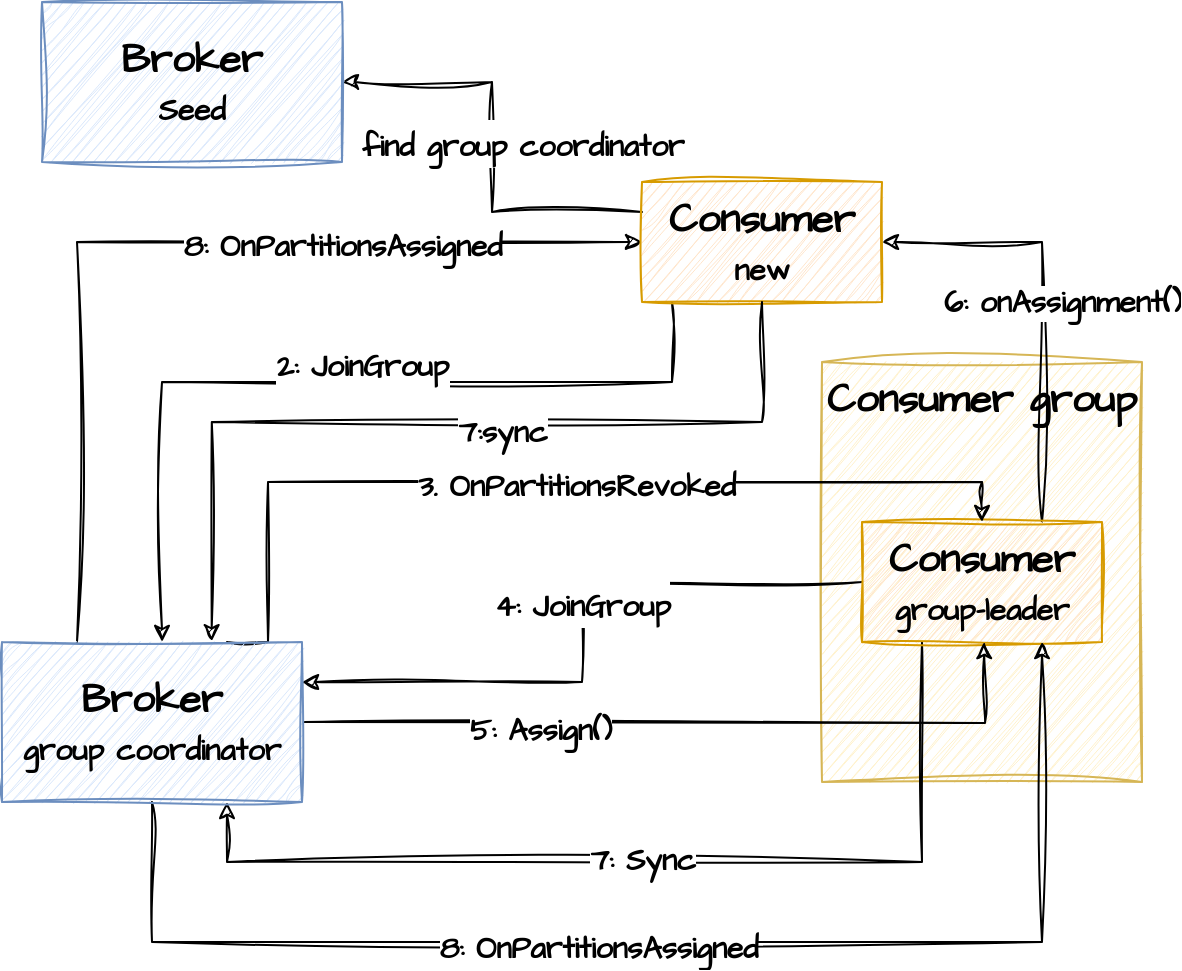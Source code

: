 <mxfile version="22.0.0" type="device">
  <diagram name="Page-1" id="hpcHzb7ciairsFcxodrO">
    <mxGraphModel dx="1036" dy="605" grid="1" gridSize="10" guides="1" tooltips="1" connect="1" arrows="1" fold="1" page="1" pageScale="1" pageWidth="827" pageHeight="1169" math="0" shadow="0">
      <root>
        <mxCell id="0" />
        <mxCell id="1" parent="0" />
        <mxCell id="C4A5u8B9H09UK9R4ihqy-1" value="&lt;b&gt;Consumer group&lt;/b&gt;" style="rounded=0;whiteSpace=wrap;html=1;sketch=1;hachureGap=4;jiggle=2;curveFitting=1;fontFamily=Architects Daughter;fontSource=https%3A%2F%2Ffonts.googleapis.com%2Fcss%3Ffamily%3DArchitects%2BDaughter;fontSize=20;verticalAlign=top;fillColor=#fff2cc;strokeColor=#d6b656;" parent="1" vertex="1">
          <mxGeometry x="470" y="250" width="160" height="210" as="geometry" />
        </mxCell>
        <mxCell id="C4A5u8B9H09UK9R4ihqy-25" style="edgeStyle=orthogonalEdgeStyle;rounded=0;sketch=1;hachureGap=4;jiggle=2;curveFitting=1;orthogonalLoop=1;jettySize=auto;html=1;exitX=0;exitY=0.5;exitDx=0;exitDy=0;entryX=1;entryY=0.25;entryDx=0;entryDy=0;fontFamily=Architects Daughter;fontSource=https%3A%2F%2Ffonts.googleapis.com%2Fcss%3Ffamily%3DArchitects%2BDaughter;fontSize=16;" parent="1" source="C4A5u8B9H09UK9R4ihqy-4" target="C4A5u8B9H09UK9R4ihqy-7" edge="1">
          <mxGeometry relative="1" as="geometry" />
        </mxCell>
        <mxCell id="C4A5u8B9H09UK9R4ihqy-28" value="&lt;b&gt;&lt;font style=&quot;font-size: 15px;&quot;&gt;4: JoinGroup&lt;br&gt;&lt;/font&gt;&lt;/b&gt;" style="edgeLabel;html=1;align=center;verticalAlign=middle;resizable=0;points=[];fontSize=20;fontFamily=Architects Daughter;" parent="C4A5u8B9H09UK9R4ihqy-25" vertex="1" connectable="0">
          <mxGeometry y="-2" relative="1" as="geometry">
            <mxPoint x="2" y="-15" as="offset" />
          </mxGeometry>
        </mxCell>
        <mxCell id="C4A5u8B9H09UK9R4ihqy-31" style="edgeStyle=orthogonalEdgeStyle;rounded=0;sketch=1;hachureGap=4;jiggle=2;curveFitting=1;orthogonalLoop=1;jettySize=auto;html=1;exitX=0.25;exitY=1;exitDx=0;exitDy=0;entryX=0.75;entryY=1;entryDx=0;entryDy=0;fontFamily=Architects Daughter;fontSource=https%3A%2F%2Ffonts.googleapis.com%2Fcss%3Ffamily%3DArchitects%2BDaughter;fontSize=16;" parent="1" source="C4A5u8B9H09UK9R4ihqy-4" target="C4A5u8B9H09UK9R4ihqy-7" edge="1">
          <mxGeometry relative="1" as="geometry">
            <Array as="points">
              <mxPoint x="520" y="500" />
              <mxPoint x="173" y="500" />
            </Array>
          </mxGeometry>
        </mxCell>
        <mxCell id="C4A5u8B9H09UK9R4ihqy-32" value="&lt;b style=&quot;font-size: 15px;&quot;&gt;&lt;font style=&quot;font-size: 15px;&quot;&gt;7: Sync&lt;/font&gt;&lt;/b&gt;" style="edgeLabel;html=1;align=center;verticalAlign=middle;resizable=0;points=[];fontSize=15;fontFamily=Architects Daughter;" parent="C4A5u8B9H09UK9R4ihqy-31" vertex="1" connectable="0">
          <mxGeometry x="0.026" y="-1" relative="1" as="geometry">
            <mxPoint as="offset" />
          </mxGeometry>
        </mxCell>
        <mxCell id="WaVFnX13KgdFPzwtVL8i-6" style="edgeStyle=orthogonalEdgeStyle;rounded=0;sketch=1;hachureGap=4;jiggle=2;curveFitting=1;orthogonalLoop=1;jettySize=auto;html=1;exitX=0.75;exitY=0;exitDx=0;exitDy=0;entryX=1;entryY=0.5;entryDx=0;entryDy=0;fontFamily=Architects Daughter;fontSource=https%3A%2F%2Ffonts.googleapis.com%2Fcss%3Ffamily%3DArchitects%2BDaughter;fontSize=16;" edge="1" parent="1" source="C4A5u8B9H09UK9R4ihqy-4" target="C4A5u8B9H09UK9R4ihqy-9">
          <mxGeometry relative="1" as="geometry" />
        </mxCell>
        <mxCell id="WaVFnX13KgdFPzwtVL8i-7" value="&lt;b style=&quot;font-size: 15px;&quot;&gt;&lt;font style=&quot;font-size: 15px;&quot;&gt;6: onAssignment()&lt;/font&gt;&lt;/b&gt;" style="edgeLabel;html=1;align=center;verticalAlign=middle;resizable=0;points=[];fontSize=15;fontFamily=Architects Daughter;" vertex="1" connectable="0" parent="WaVFnX13KgdFPzwtVL8i-6">
          <mxGeometry x="0.1" y="-4" relative="1" as="geometry">
            <mxPoint x="6" y="11" as="offset" />
          </mxGeometry>
        </mxCell>
        <mxCell id="C4A5u8B9H09UK9R4ihqy-4" value="Consumer&lt;br&gt;&lt;font style=&quot;font-size: 15px;&quot;&gt;group-leader&lt;/font&gt;" style="rounded=0;whiteSpace=wrap;html=1;sketch=1;hachureGap=4;jiggle=2;curveFitting=1;fontFamily=Architects Daughter;fontSource=https%3A%2F%2Ffonts.googleapis.com%2Fcss%3Ffamily%3DArchitects%2BDaughter;fontSize=20;fillColor=#ffe6cc;strokeColor=#d79b00;fontStyle=1" parent="1" vertex="1">
          <mxGeometry x="490" y="330" width="120" height="60" as="geometry" />
        </mxCell>
        <mxCell id="C4A5u8B9H09UK9R4ihqy-26" style="edgeStyle=orthogonalEdgeStyle;rounded=0;sketch=1;hachureGap=4;jiggle=2;curveFitting=1;orthogonalLoop=1;jettySize=auto;html=1;entryX=0.5;entryY=0;entryDx=0;entryDy=0;fontFamily=Architects Daughter;fontSource=https%3A%2F%2Ffonts.googleapis.com%2Fcss%3Ffamily%3DArchitects%2BDaughter;fontSize=16;exitX=0.75;exitY=0;exitDx=0;exitDy=0;" parent="1" source="C4A5u8B9H09UK9R4ihqy-7" target="C4A5u8B9H09UK9R4ihqy-4" edge="1">
          <mxGeometry relative="1" as="geometry">
            <mxPoint x="210" y="400" as="sourcePoint" />
            <Array as="points">
              <mxPoint x="193" y="310" />
              <mxPoint x="550" y="310" />
            </Array>
          </mxGeometry>
        </mxCell>
        <mxCell id="C4A5u8B9H09UK9R4ihqy-27" value="&lt;b&gt;&lt;font style=&quot;font-size: 15px;&quot;&gt;3. OnPartitionsRevoked&lt;/font&gt;&lt;/b&gt;" style="edgeLabel;html=1;align=center;verticalAlign=middle;resizable=0;points=[];fontSize=20;fontFamily=Architects Daughter;" parent="C4A5u8B9H09UK9R4ihqy-26" vertex="1" connectable="0">
          <mxGeometry x="0.048" y="-4" relative="1" as="geometry">
            <mxPoint x="4" y="-4" as="offset" />
          </mxGeometry>
        </mxCell>
        <mxCell id="C4A5u8B9H09UK9R4ihqy-33" style="edgeStyle=orthogonalEdgeStyle;rounded=0;sketch=1;hachureGap=4;jiggle=2;curveFitting=1;orthogonalLoop=1;jettySize=auto;html=1;exitX=0.5;exitY=1;exitDx=0;exitDy=0;entryX=0.75;entryY=1;entryDx=0;entryDy=0;fontFamily=Architects Daughter;fontSource=https%3A%2F%2Ffonts.googleapis.com%2Fcss%3Ffamily%3DArchitects%2BDaughter;fontSize=16;" parent="1" source="C4A5u8B9H09UK9R4ihqy-7" target="C4A5u8B9H09UK9R4ihqy-4" edge="1">
          <mxGeometry relative="1" as="geometry">
            <Array as="points">
              <mxPoint x="135" y="540" />
              <mxPoint x="580" y="540" />
            </Array>
          </mxGeometry>
        </mxCell>
        <mxCell id="C4A5u8B9H09UK9R4ihqy-34" value="&lt;b&gt;&lt;font style=&quot;font-size: 15px;&quot;&gt;8: OnPartitionsAssigned&lt;/font&gt;&lt;/b&gt;" style="edgeLabel;html=1;align=center;verticalAlign=middle;resizable=0;points=[];fontSize=20;fontFamily=Architects Daughter;" parent="C4A5u8B9H09UK9R4ihqy-33" vertex="1" connectable="0">
          <mxGeometry x="-0.025" y="-1" relative="1" as="geometry">
            <mxPoint x="-31" as="offset" />
          </mxGeometry>
        </mxCell>
        <mxCell id="WaVFnX13KgdFPzwtVL8i-2" style="edgeStyle=orthogonalEdgeStyle;rounded=0;sketch=1;hachureGap=4;jiggle=2;curveFitting=1;orthogonalLoop=1;jettySize=auto;html=1;exitX=1;exitY=0.5;exitDx=0;exitDy=0;entryX=0.5;entryY=1;entryDx=0;entryDy=0;fontFamily=Architects Daughter;fontSource=https%3A%2F%2Ffonts.googleapis.com%2Fcss%3Ffamily%3DArchitects%2BDaughter;fontSize=16;startArrow=none;startFill=0;" edge="1" parent="1">
          <mxGeometry relative="1" as="geometry">
            <mxPoint x="211" y="430" as="sourcePoint" />
            <mxPoint x="551" y="390" as="targetPoint" />
          </mxGeometry>
        </mxCell>
        <mxCell id="WaVFnX13KgdFPzwtVL8i-3" value="&lt;font style=&quot;font-size: 15px;&quot;&gt;5: Assign()&lt;/font&gt;" style="edgeLabel;html=1;align=center;verticalAlign=middle;resizable=0;points=[];fontSize=20;fontFamily=Architects Daughter;fontStyle=1" vertex="1" connectable="0" parent="WaVFnX13KgdFPzwtVL8i-2">
          <mxGeometry x="-0.381" y="-2" relative="1" as="geometry">
            <mxPoint as="offset" />
          </mxGeometry>
        </mxCell>
        <mxCell id="WaVFnX13KgdFPzwtVL8i-8" style="edgeStyle=orthogonalEdgeStyle;rounded=0;sketch=1;hachureGap=4;jiggle=2;curveFitting=1;orthogonalLoop=1;jettySize=auto;html=1;exitX=0.25;exitY=0;exitDx=0;exitDy=0;entryX=0;entryY=0.5;entryDx=0;entryDy=0;fontFamily=Architects Daughter;fontSource=https%3A%2F%2Ffonts.googleapis.com%2Fcss%3Ffamily%3DArchitects%2BDaughter;fontSize=16;" edge="1" parent="1" source="C4A5u8B9H09UK9R4ihqy-7" target="C4A5u8B9H09UK9R4ihqy-9">
          <mxGeometry relative="1" as="geometry" />
        </mxCell>
        <mxCell id="C4A5u8B9H09UK9R4ihqy-7" value="&lt;b&gt;Broker&lt;br&gt;&lt;font style=&quot;font-size: 15px;&quot;&gt;group coordinator&lt;/font&gt;&lt;br&gt;&lt;/b&gt;" style="rounded=0;whiteSpace=wrap;html=1;sketch=1;hachureGap=4;jiggle=2;curveFitting=1;fontFamily=Architects Daughter;fontSource=https%3A%2F%2Ffonts.googleapis.com%2Fcss%3Ffamily%3DArchitects%2BDaughter;fontSize=20;fillColor=#dae8fc;strokeColor=#6c8ebf;" parent="1" vertex="1">
          <mxGeometry x="60" y="390" width="150" height="80" as="geometry" />
        </mxCell>
        <mxCell id="C4A5u8B9H09UK9R4ihqy-10" style="edgeStyle=orthogonalEdgeStyle;rounded=0;sketch=1;hachureGap=4;jiggle=2;curveFitting=1;orthogonalLoop=1;jettySize=auto;html=1;exitX=0.25;exitY=1;exitDx=0;exitDy=0;fontFamily=Architects Daughter;fontSource=https%3A%2F%2Ffonts.googleapis.com%2Fcss%3Ffamily%3DArchitects%2BDaughter;fontSize=16;" parent="1" target="C4A5u8B9H09UK9R4ihqy-7" edge="1">
          <mxGeometry relative="1" as="geometry">
            <mxPoint x="395" y="220" as="sourcePoint" />
            <mxPoint x="140" y="430" as="targetPoint" />
            <Array as="points">
              <mxPoint x="395" y="260" />
              <mxPoint x="140" y="260" />
            </Array>
          </mxGeometry>
        </mxCell>
        <mxCell id="C4A5u8B9H09UK9R4ihqy-11" value="&lt;b&gt;&lt;font style=&quot;font-size: 15px;&quot;&gt;2: JoinGroup&lt;/font&gt;&lt;/b&gt;" style="edgeLabel;html=1;align=center;verticalAlign=middle;resizable=0;points=[];fontSize=20;fontFamily=Architects Daughter;" parent="C4A5u8B9H09UK9R4ihqy-10" vertex="1" connectable="0">
          <mxGeometry x="-0.086" y="-3" relative="1" as="geometry">
            <mxPoint x="-1" y="-7" as="offset" />
          </mxGeometry>
        </mxCell>
        <mxCell id="WaVFnX13KgdFPzwtVL8i-10" style="edgeStyle=orthogonalEdgeStyle;rounded=0;sketch=1;hachureGap=4;jiggle=2;curveFitting=1;orthogonalLoop=1;jettySize=auto;html=1;exitX=0;exitY=0.25;exitDx=0;exitDy=0;entryX=1;entryY=0.5;entryDx=0;entryDy=0;fontFamily=Architects Daughter;fontSource=https%3A%2F%2Ffonts.googleapis.com%2Fcss%3Ffamily%3DArchitects%2BDaughter;fontSize=16;" edge="1" parent="1" source="C4A5u8B9H09UK9R4ihqy-9" target="C4A5u8B9H09UK9R4ihqy-12">
          <mxGeometry relative="1" as="geometry" />
        </mxCell>
        <mxCell id="WaVFnX13KgdFPzwtVL8i-11" value="&lt;font style=&quot;font-size: 15px;&quot;&gt;&lt;b&gt;find group coordinator&lt;/b&gt;&lt;/font&gt;" style="edgeLabel;html=1;align=center;verticalAlign=middle;resizable=0;points=[];fontSize=20;fontFamily=Architects Daughter;" vertex="1" connectable="0" parent="WaVFnX13KgdFPzwtVL8i-10">
          <mxGeometry x="0.265" relative="1" as="geometry">
            <mxPoint x="15" y="26" as="offset" />
          </mxGeometry>
        </mxCell>
        <mxCell id="C4A5u8B9H09UK9R4ihqy-9" value="Consumer&lt;br&gt;&lt;font style=&quot;font-size: 15px;&quot;&gt;new&lt;/font&gt;" style="rounded=0;whiteSpace=wrap;html=1;sketch=1;hachureGap=4;jiggle=2;curveFitting=1;fontFamily=Architects Daughter;fontSource=https%3A%2F%2Ffonts.googleapis.com%2Fcss%3Ffamily%3DArchitects%2BDaughter;fontSize=20;fillColor=#ffe6cc;strokeColor=#d79b00;fontStyle=1" parent="1" vertex="1">
          <mxGeometry x="380" y="160" width="120" height="60" as="geometry" />
        </mxCell>
        <mxCell id="C4A5u8B9H09UK9R4ihqy-12" value="&lt;b&gt;Broker&lt;br&gt;&lt;font style=&quot;font-size: 15px;&quot;&gt;Seed&lt;/font&gt;&lt;br&gt;&lt;/b&gt;" style="rounded=0;whiteSpace=wrap;html=1;sketch=1;hachureGap=4;jiggle=2;curveFitting=1;fontFamily=Architects Daughter;fontSource=https%3A%2F%2Ffonts.googleapis.com%2Fcss%3Ffamily%3DArchitects%2BDaughter;fontSize=20;fillColor=#dae8fc;strokeColor=#6c8ebf;" parent="1" vertex="1">
          <mxGeometry x="80" y="70" width="150" height="80" as="geometry" />
        </mxCell>
        <mxCell id="WaVFnX13KgdFPzwtVL8i-9" value="&lt;b&gt;&lt;font style=&quot;font-size: 15px;&quot;&gt;8: OnPartitionsAssigned&lt;/font&gt;&lt;/b&gt;" style="edgeLabel;html=1;align=center;verticalAlign=middle;resizable=0;points=[];fontSize=20;fontFamily=Architects Daughter;" vertex="1" connectable="0" parent="1">
          <mxGeometry x="230" y="190" as="geometry" />
        </mxCell>
        <mxCell id="WaVFnX13KgdFPzwtVL8i-12" style="edgeStyle=orthogonalEdgeStyle;rounded=0;sketch=1;hachureGap=4;jiggle=2;curveFitting=1;orthogonalLoop=1;jettySize=auto;html=1;exitX=0.5;exitY=1;exitDx=0;exitDy=0;entryX=0.699;entryY=-0.005;entryDx=0;entryDy=0;entryPerimeter=0;fontFamily=Architects Daughter;fontSource=https%3A%2F%2Ffonts.googleapis.com%2Fcss%3Ffamily%3DArchitects%2BDaughter;fontSize=16;" edge="1" parent="1" source="C4A5u8B9H09UK9R4ihqy-9" target="C4A5u8B9H09UK9R4ihqy-7">
          <mxGeometry relative="1" as="geometry">
            <Array as="points">
              <mxPoint x="440" y="280" />
              <mxPoint x="165" y="280" />
            </Array>
          </mxGeometry>
        </mxCell>
        <mxCell id="WaVFnX13KgdFPzwtVL8i-13" value="7:sync" style="edgeLabel;html=1;align=center;verticalAlign=middle;resizable=0;points=[];fontSize=15;fontFamily=Architects Daughter;fontStyle=1" vertex="1" connectable="0" parent="WaVFnX13KgdFPzwtVL8i-12">
          <mxGeometry x="-0.144" y="5" relative="1" as="geometry">
            <mxPoint as="offset" />
          </mxGeometry>
        </mxCell>
      </root>
    </mxGraphModel>
  </diagram>
</mxfile>

